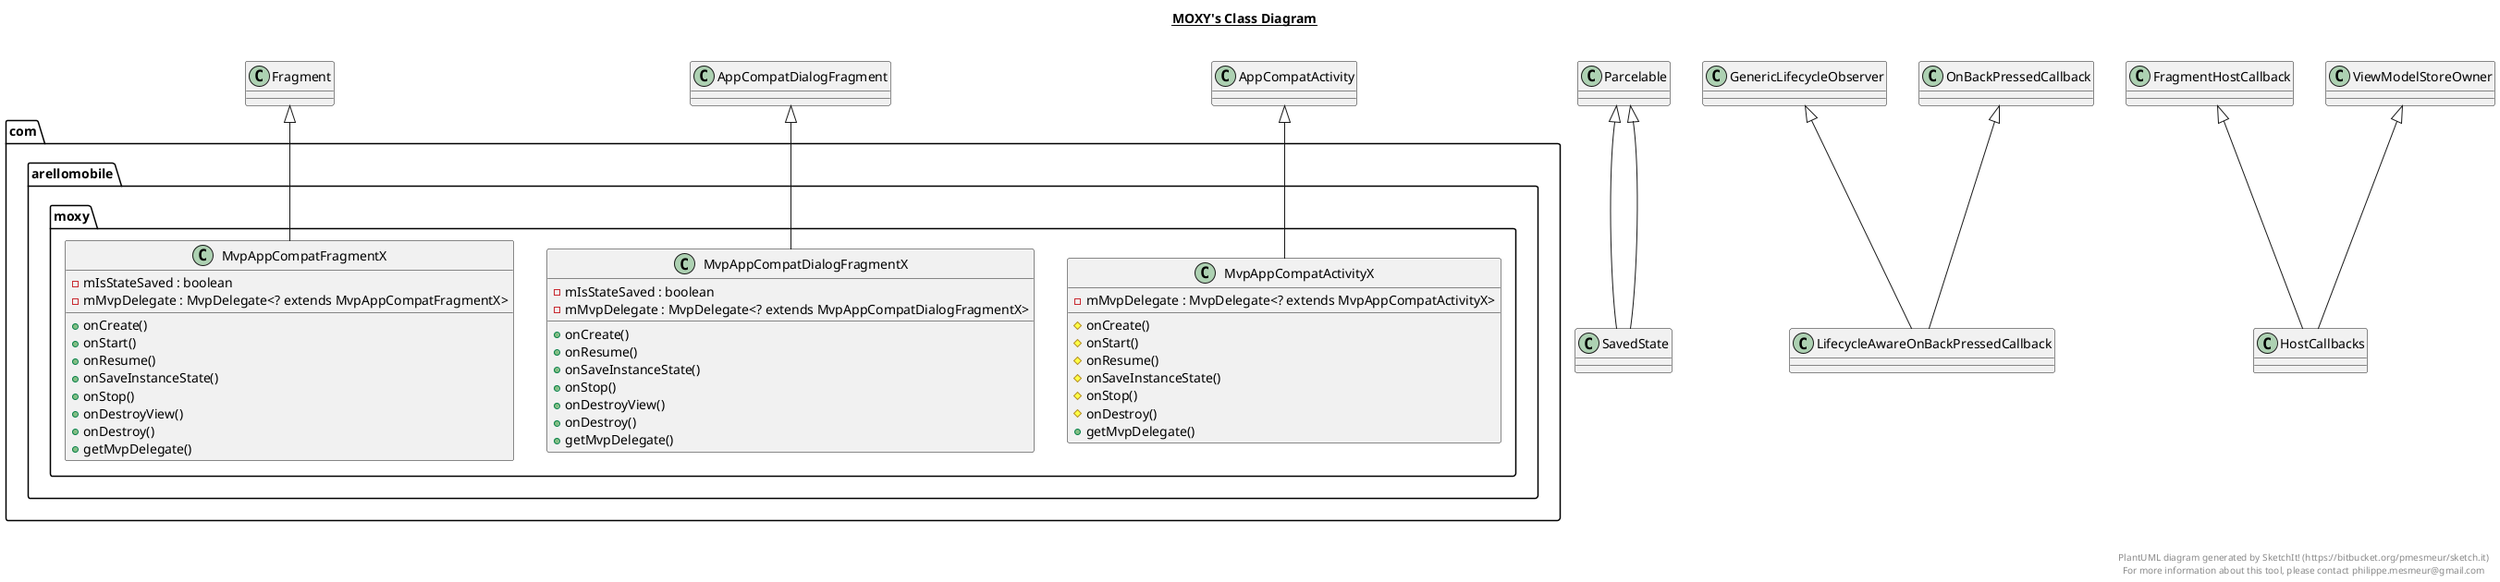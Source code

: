 @startuml

title __MOXY's Class Diagram__\n

  package com.arellomobile.moxy {
    class MvpAppCompatActivityX {
        - mMvpDelegate : MvpDelegate<? extends MvpAppCompatActivityX>
        # onCreate()
        # onStart()
        # onResume()
        # onSaveInstanceState()
        # onStop()
        # onDestroy()
        + getMvpDelegate()
    }
  }
  

  package com.arellomobile.moxy {
    class MvpAppCompatDialogFragmentX {
        - mIsStateSaved : boolean
        - mMvpDelegate : MvpDelegate<? extends MvpAppCompatDialogFragmentX>
        + onCreate()
        + onResume()
        + onSaveInstanceState()
        + onStop()
        + onDestroyView()
        + onDestroy()
        + getMvpDelegate()
    }
  }
  

  package com.arellomobile.moxy {
    class MvpAppCompatFragmentX {
        - mIsStateSaved : boolean
        - mMvpDelegate : MvpDelegate<? extends MvpAppCompatFragmentX>
        + onCreate()
        + onStart()
        + onResume()
        + onSaveInstanceState()
        + onStop()
        + onDestroyView()
        + onDestroy()
        + getMvpDelegate()
    }
  }
  

  MvpAppCompatActivityX -up-|> AppCompatActivity
  HostCallbacks -up-|> ViewModelStoreOwner
  HostCallbacks -up-|> FragmentHostCallback
  LifecycleAwareOnBackPressedCallback -up-|> OnBackPressedCallback
  LifecycleAwareOnBackPressedCallback -up-|> GenericLifecycleObserver
  MvpAppCompatDialogFragmentX -up-|> AppCompatDialogFragment
  SavedState -up-|> Parcelable
  MvpAppCompatFragmentX -up-|> Fragment
  SavedState -up-|> Parcelable


right footer


PlantUML diagram generated by SketchIt! (https://bitbucket.org/pmesmeur/sketch.it)
For more information about this tool, please contact philippe.mesmeur@gmail.com
endfooter

@enduml
